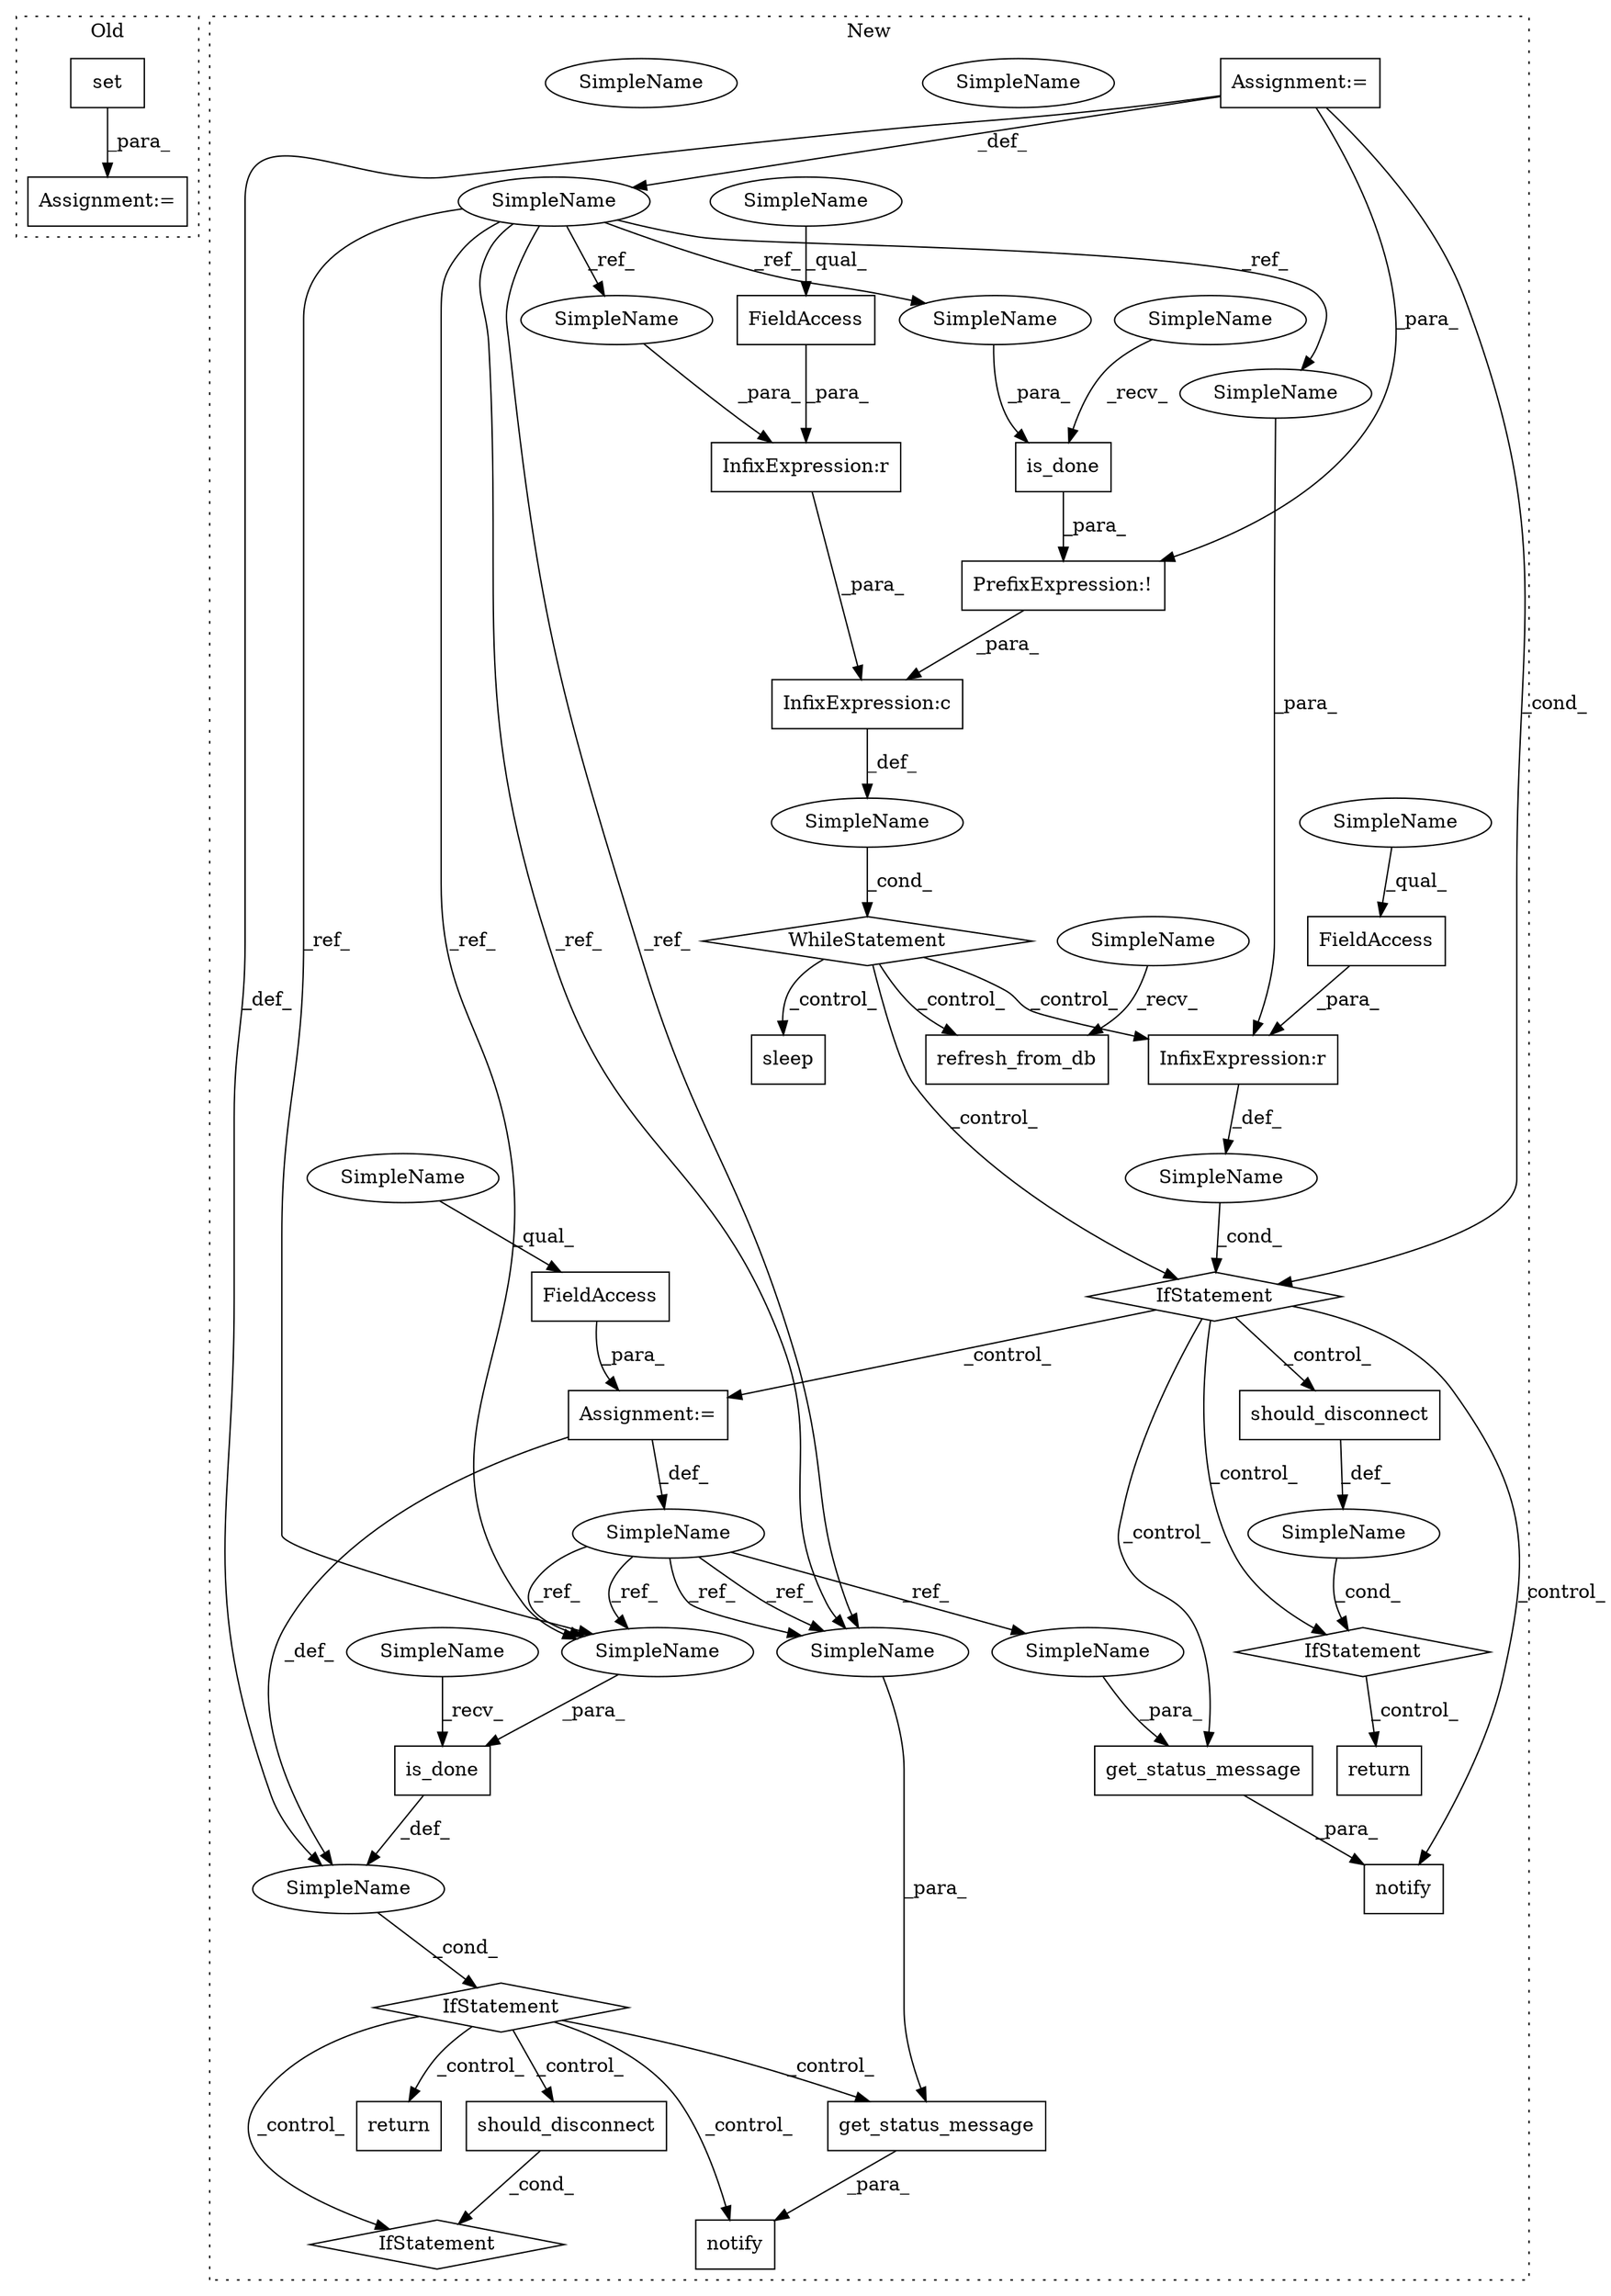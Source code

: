 digraph G {
subgraph cluster0 {
1 [label="set" a="32" s="19176" l="5" shape="box"];
29 [label="Assignment:=" a="7" s="19175" l="1" shape="box"];
label = "Old";
style="dotted";
}
subgraph cluster1 {
2 [label="is_done" a="32" s="19449,19463" l="8,1" shape="box"];
3 [label="is_done" a="32" s="19143,19157" l="8,1" shape="box"];
4 [label="PrefixExpression:!" a="38" s="19129" l="1" shape="box"];
5 [label="refresh_from_db" a="32" s="19173" l="17" shape="box"];
6 [label="SimpleName" a="42" s="" l="" shape="ellipse"];
7 [label="return" a="41" s="19361" l="7" shape="box"];
8 [label="notify" a="32" s="19474,19516" l="7,1" shape="box"];
9 [label="SimpleName" a="42" s="" l="" shape="ellipse"];
10 [label="return" a="41" s="19572" l="7" shape="box"];
11 [label="notify" a="32" s="19271,19313" l="7,1" shape="box"];
12 [label="InfixExpression:c" a="27" s="19125" l="4" shape="box"];
13 [label="SimpleName" a="42" s="" l="" shape="ellipse"];
14 [label="SimpleName" a="42" s="19068" l="6" shape="ellipse"];
15 [label="sleep" a="32" s="19401,19419" l="6,1" shape="box"];
16 [label="should_disconnect" a="32" s="19328" l="19" shape="box"];
17 [label="SimpleName" a="42" s="19239" l="6" shape="ellipse"];
18 [label="get_status_message" a="32" s="19490,19515" l="19,1" shape="box"];
19 [label="should_disconnect" a="32" s="20313" l="19" shape="box"];
20 [label="InfixExpression:r" a="27" s="19208" l="4" shape="box"];
21 [label="InfixExpression:r" a="27" s="19100" l="4" shape="box"];
22 [label="FieldAccess" a="22" s="19246" l="15" shape="box"];
23 [label="get_status_message" a="32" s="19287,19312" l="19,1" shape="box"];
24 [label="SimpleName" a="42" s="" l="" shape="ellipse"];
25 [label="IfStatement" a="25" s="19324,19347" l="4,2" shape="diamond"];
26 [label="FieldAccess" a="22" s="19212" l="15" shape="box"];
27 [label="FieldAccess" a="22" s="19104" l="20" shape="box"];
28 [label="IfStatement" a="25" s="20309,20332" l="4,2" shape="diamond"];
30 [label="Assignment:=" a="7" s="19074" l="1" shape="box"];
31 [label="IfStatement" a="25" s="19432,19464" l="4,2" shape="diamond"];
32 [label="Assignment:=" a="7" s="19245" l="1" shape="box"];
33 [label="IfStatement" a="25" s="19198,19227" l="4,2" shape="diamond"];
34 [label="WhileStatement" a="61" s="19085,19159" l="7,2" shape="diamond"];
35 [label="SimpleName" a="42" s="19212" l="3" shape="ellipse"];
36 [label="SimpleName" a="42" s="19169" l="3" shape="ellipse"];
37 [label="SimpleName" a="42" s="19246" l="3" shape="ellipse"];
38 [label="SimpleName" a="42" s="19457" l="6" shape="ellipse"];
39 [label="SimpleName" a="42" s="19094" l="6" shape="ellipse"];
40 [label="SimpleName" a="42" s="19151" l="6" shape="ellipse"];
41 [label="SimpleName" a="42" s="19202" l="6" shape="ellipse"];
42 [label="SimpleName" a="42" s="19509" l="6" shape="ellipse"];
43 [label="SimpleName" a="42" s="19306" l="6" shape="ellipse"];
44 [label="SimpleName" a="42" s="19509" l="6" shape="ellipse"];
45 [label="SimpleName" a="42" s="19457" l="6" shape="ellipse"];
46 [label="SimpleName" a="42" s="19104" l="12" shape="ellipse"];
47 [label="SimpleName" a="42" s="19130" l="12" shape="ellipse"];
48 [label="SimpleName" a="42" s="19436" l="12" shape="ellipse"];
label = "New";
style="dotted";
}
1 -> 29 [label="_para_"];
2 -> 9 [label="_def_"];
3 -> 4 [label="_para_"];
4 -> 12 [label="_para_"];
6 -> 34 [label="_cond_"];
9 -> 31 [label="_cond_"];
12 -> 6 [label="_def_"];
13 -> 33 [label="_cond_"];
14 -> 44 [label="_ref_"];
14 -> 39 [label="_ref_"];
14 -> 40 [label="_ref_"];
14 -> 44 [label="_ref_"];
14 -> 45 [label="_ref_"];
14 -> 41 [label="_ref_"];
14 -> 45 [label="_ref_"];
16 -> 24 [label="_def_"];
17 -> 44 [label="_ref_"];
17 -> 44 [label="_ref_"];
17 -> 45 [label="_ref_"];
17 -> 43 [label="_ref_"];
17 -> 45 [label="_ref_"];
18 -> 8 [label="_para_"];
19 -> 28 [label="_cond_"];
20 -> 13 [label="_def_"];
21 -> 12 [label="_para_"];
22 -> 32 [label="_para_"];
23 -> 11 [label="_para_"];
24 -> 25 [label="_cond_"];
25 -> 7 [label="_control_"];
26 -> 20 [label="_para_"];
27 -> 21 [label="_para_"];
30 -> 14 [label="_def_"];
30 -> 9 [label="_def_"];
30 -> 33 [label="_cond_"];
30 -> 4 [label="_para_"];
31 -> 8 [label="_control_"];
31 -> 19 [label="_control_"];
31 -> 10 [label="_control_"];
31 -> 18 [label="_control_"];
31 -> 28 [label="_control_"];
32 -> 9 [label="_def_"];
32 -> 17 [label="_def_"];
33 -> 25 [label="_control_"];
33 -> 16 [label="_control_"];
33 -> 11 [label="_control_"];
33 -> 23 [label="_control_"];
33 -> 32 [label="_control_"];
34 -> 33 [label="_control_"];
34 -> 15 [label="_control_"];
34 -> 5 [label="_control_"];
34 -> 20 [label="_control_"];
35 -> 26 [label="_qual_"];
36 -> 5 [label="_recv_"];
37 -> 22 [label="_qual_"];
39 -> 21 [label="_para_"];
40 -> 3 [label="_para_"];
41 -> 20 [label="_para_"];
43 -> 23 [label="_para_"];
44 -> 18 [label="_para_"];
45 -> 2 [label="_para_"];
46 -> 27 [label="_qual_"];
47 -> 3 [label="_recv_"];
48 -> 2 [label="_recv_"];
}